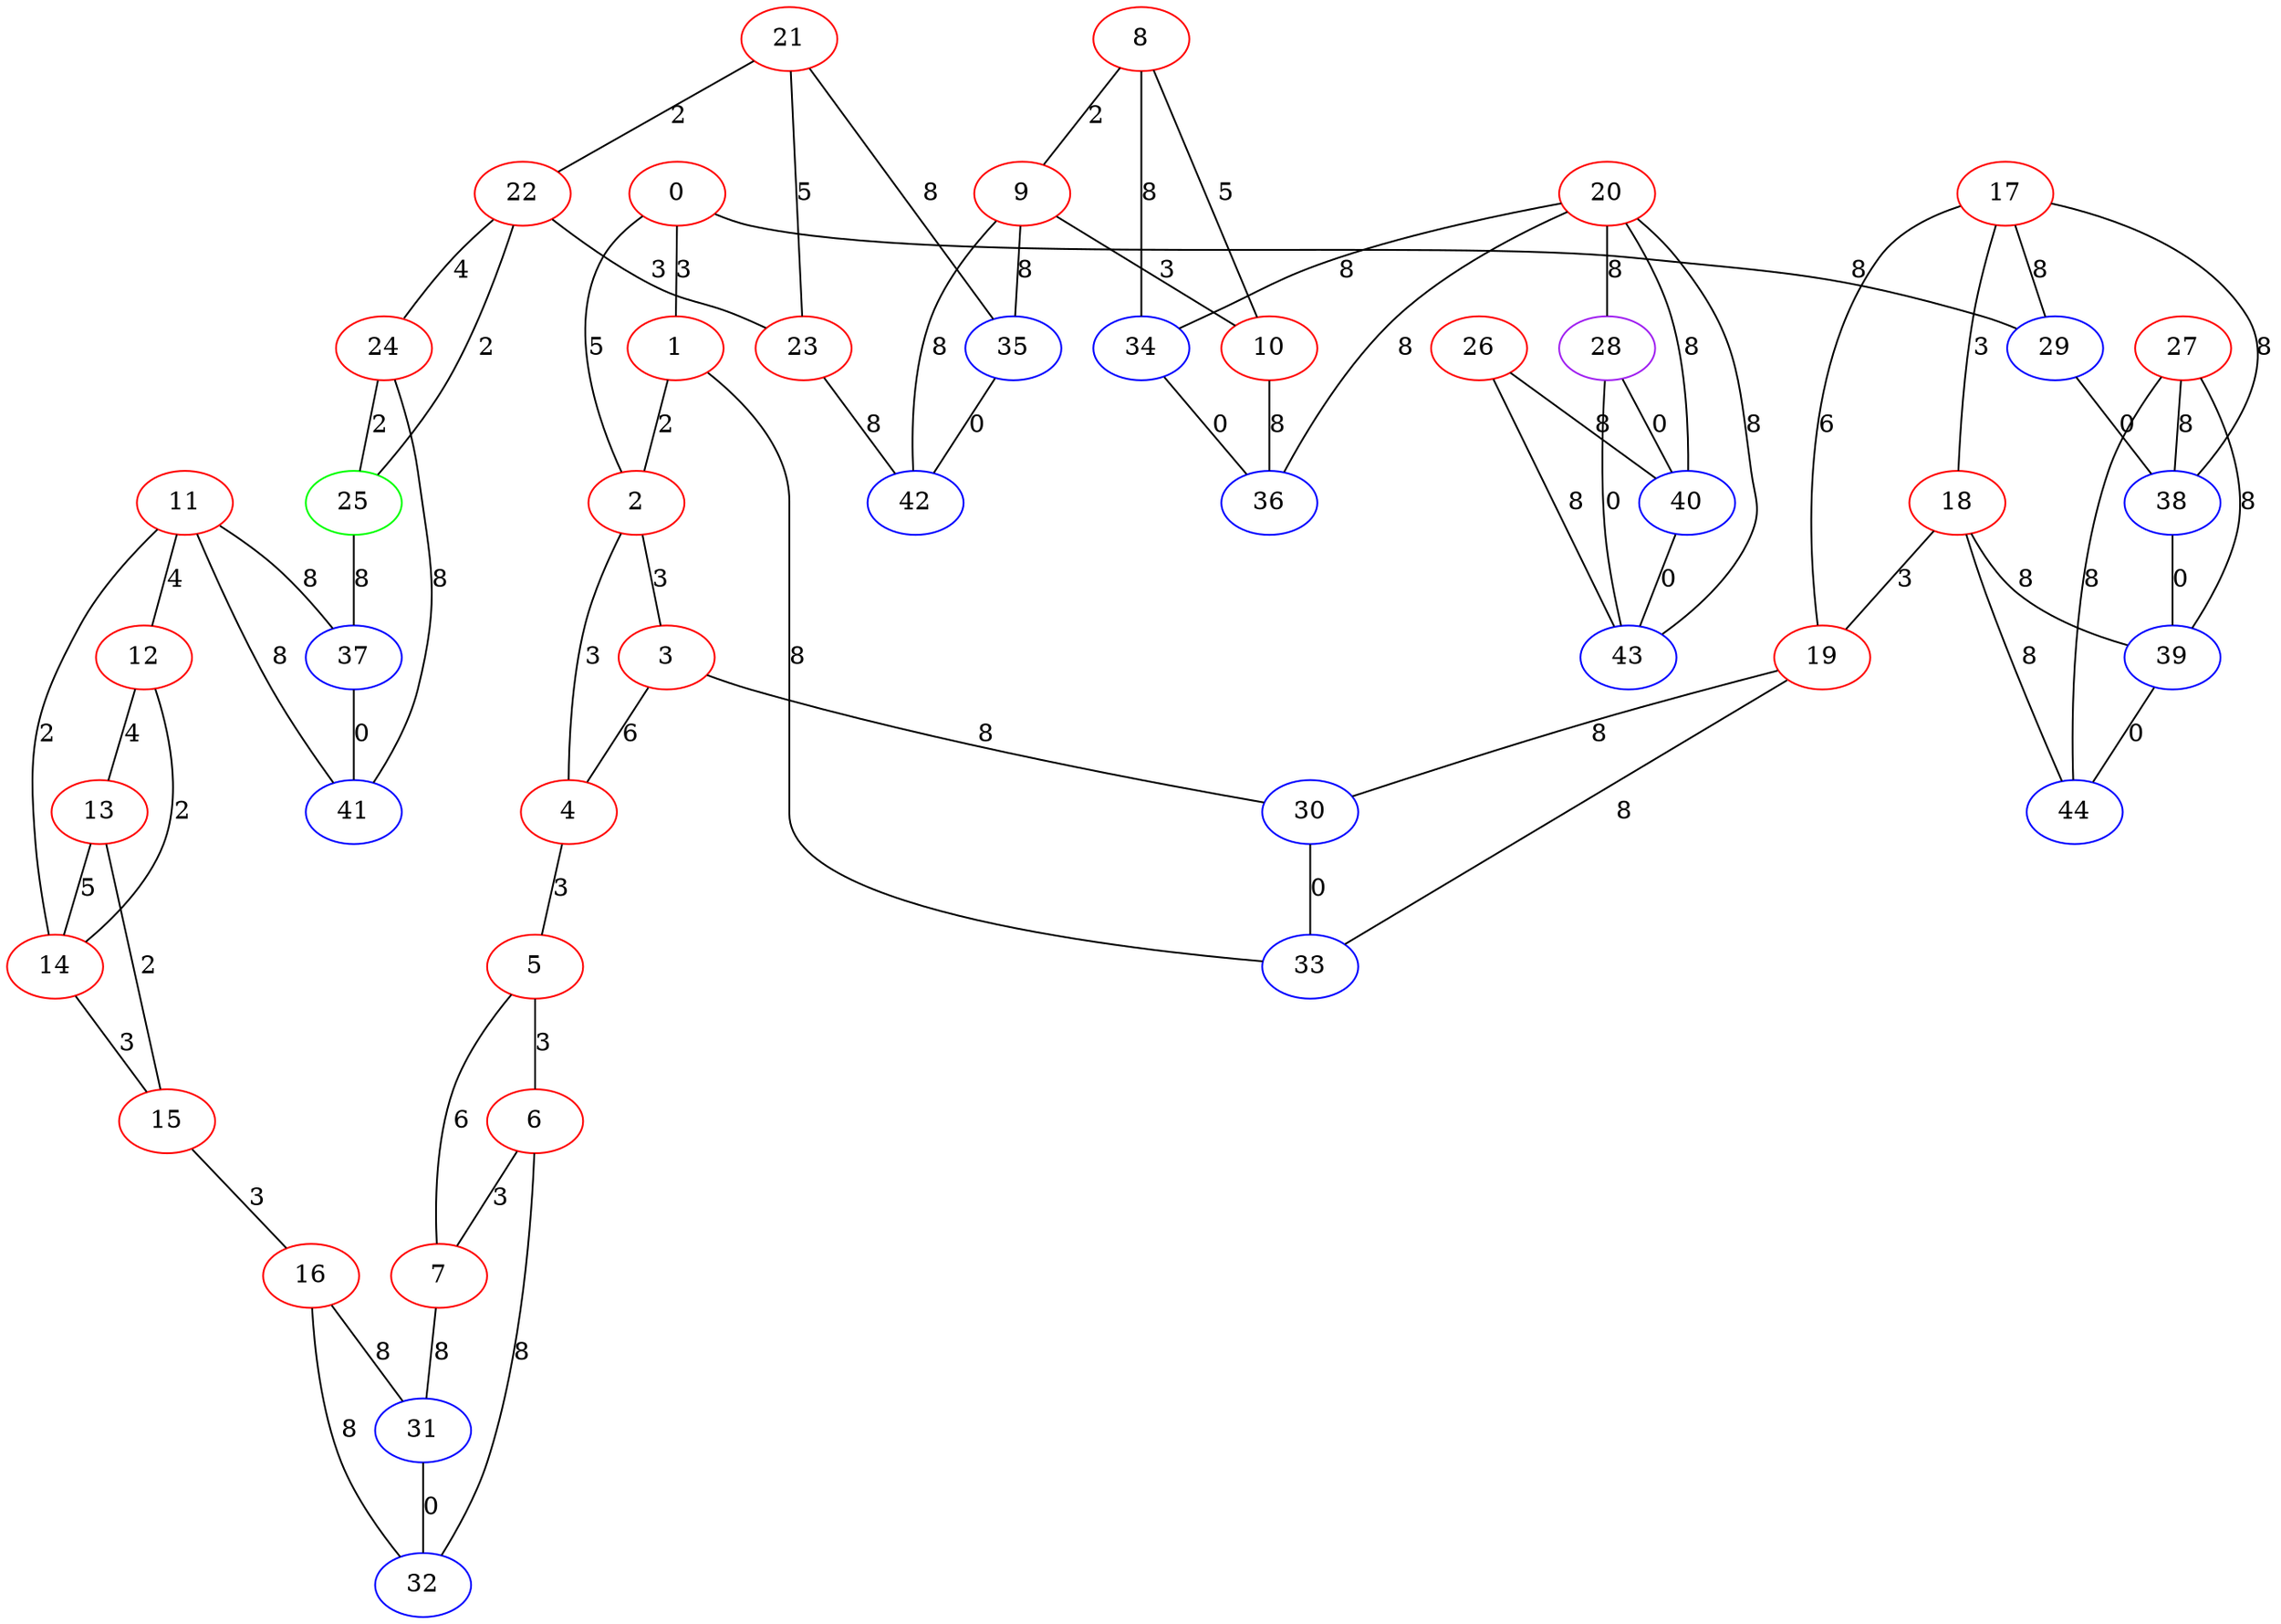 graph "" {
0 [color=red, weight=1];
1 [color=red, weight=1];
2 [color=red, weight=1];
3 [color=red, weight=1];
4 [color=red, weight=1];
5 [color=red, weight=1];
6 [color=red, weight=1];
7 [color=red, weight=1];
8 [color=red, weight=1];
9 [color=red, weight=1];
10 [color=red, weight=1];
11 [color=red, weight=1];
12 [color=red, weight=1];
13 [color=red, weight=1];
14 [color=red, weight=1];
15 [color=red, weight=1];
16 [color=red, weight=1];
17 [color=red, weight=1];
18 [color=red, weight=1];
19 [color=red, weight=1];
20 [color=red, weight=1];
21 [color=red, weight=1];
22 [color=red, weight=1];
23 [color=red, weight=1];
24 [color=red, weight=1];
25 [color=green, weight=2];
26 [color=red, weight=1];
27 [color=red, weight=1];
28 [color=purple, weight=4];
29 [color=blue, weight=3];
30 [color=blue, weight=3];
31 [color=blue, weight=3];
32 [color=blue, weight=3];
33 [color=blue, weight=3];
34 [color=blue, weight=3];
35 [color=blue, weight=3];
36 [color=blue, weight=3];
37 [color=blue, weight=3];
38 [color=blue, weight=3];
39 [color=blue, weight=3];
40 [color=blue, weight=3];
41 [color=blue, weight=3];
42 [color=blue, weight=3];
43 [color=blue, weight=3];
44 [color=blue, weight=3];
0 -- 1  [key=0, label=3];
0 -- 2  [key=0, label=5];
0 -- 29  [key=0, label=8];
1 -- 33  [key=0, label=8];
1 -- 2  [key=0, label=2];
2 -- 3  [key=0, label=3];
2 -- 4  [key=0, label=3];
3 -- 4  [key=0, label=6];
3 -- 30  [key=0, label=8];
4 -- 5  [key=0, label=3];
5 -- 6  [key=0, label=3];
5 -- 7  [key=0, label=6];
6 -- 32  [key=0, label=8];
6 -- 7  [key=0, label=3];
7 -- 31  [key=0, label=8];
8 -- 9  [key=0, label=2];
8 -- 10  [key=0, label=5];
8 -- 34  [key=0, label=8];
9 -- 10  [key=0, label=3];
9 -- 35  [key=0, label=8];
9 -- 42  [key=0, label=8];
10 -- 36  [key=0, label=8];
11 -- 41  [key=0, label=8];
11 -- 12  [key=0, label=4];
11 -- 37  [key=0, label=8];
11 -- 14  [key=0, label=2];
12 -- 13  [key=0, label=4];
12 -- 14  [key=0, label=2];
13 -- 14  [key=0, label=5];
13 -- 15  [key=0, label=2];
14 -- 15  [key=0, label=3];
15 -- 16  [key=0, label=3];
16 -- 32  [key=0, label=8];
16 -- 31  [key=0, label=8];
17 -- 18  [key=0, label=3];
17 -- 19  [key=0, label=6];
17 -- 29  [key=0, label=8];
17 -- 38  [key=0, label=8];
18 -- 19  [key=0, label=3];
18 -- 44  [key=0, label=8];
18 -- 39  [key=0, label=8];
19 -- 30  [key=0, label=8];
19 -- 33  [key=0, label=8];
20 -- 40  [key=0, label=8];
20 -- 36  [key=0, label=8];
20 -- 34  [key=0, label=8];
20 -- 43  [key=0, label=8];
20 -- 28  [key=0, label=8];
21 -- 35  [key=0, label=8];
21 -- 22  [key=0, label=2];
21 -- 23  [key=0, label=5];
22 -- 24  [key=0, label=4];
22 -- 25  [key=0, label=2];
22 -- 23  [key=0, label=3];
23 -- 42  [key=0, label=8];
24 -- 25  [key=0, label=2];
24 -- 41  [key=0, label=8];
25 -- 37  [key=0, label=8];
26 -- 40  [key=0, label=8];
26 -- 43  [key=0, label=8];
27 -- 44  [key=0, label=8];
27 -- 38  [key=0, label=8];
27 -- 39  [key=0, label=8];
28 -- 40  [key=0, label=0];
28 -- 43  [key=0, label=0];
29 -- 38  [key=0, label=0];
30 -- 33  [key=0, label=0];
31 -- 32  [key=0, label=0];
34 -- 36  [key=0, label=0];
35 -- 42  [key=0, label=0];
37 -- 41  [key=0, label=0];
38 -- 39  [key=0, label=0];
39 -- 44  [key=0, label=0];
40 -- 43  [key=0, label=0];
}

